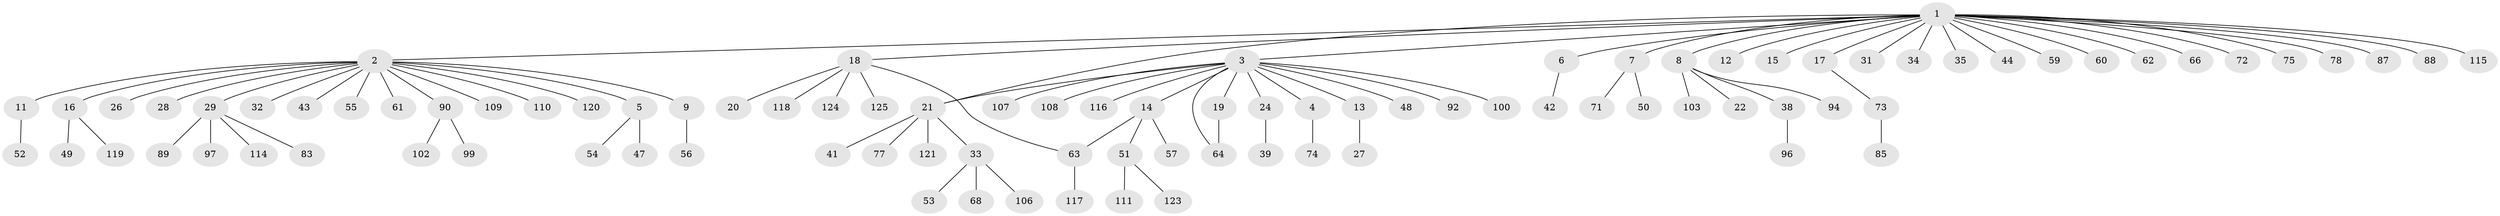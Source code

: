 // Generated by graph-tools (version 1.1) at 2025/51/02/27/25 19:51:55]
// undirected, 94 vertices, 96 edges
graph export_dot {
graph [start="1"]
  node [color=gray90,style=filled];
  1 [super="+70"];
  2 [super="+84"];
  3 [super="+91"];
  4 [super="+10"];
  5 [super="+25"];
  6 [super="+45"];
  7 [super="+98"];
  8 [super="+40"];
  9 [super="+37"];
  11 [super="+67"];
  12;
  13;
  14 [super="+58"];
  15;
  16 [super="+23"];
  17 [super="+105"];
  18 [super="+104"];
  19 [super="+93"];
  20;
  21 [super="+36"];
  22 [super="+82"];
  24 [super="+69"];
  26;
  27 [super="+95"];
  28;
  29 [super="+30"];
  31;
  32;
  33 [super="+46"];
  34;
  35;
  38;
  39;
  41;
  42;
  43;
  44;
  47;
  48;
  49;
  50 [super="+80"];
  51 [super="+86"];
  52;
  53;
  54 [super="+79"];
  55;
  56 [super="+101"];
  57 [super="+81"];
  59;
  60;
  61;
  62;
  63 [super="+113"];
  64 [super="+65"];
  66;
  68;
  71;
  72;
  73 [super="+76"];
  74;
  75;
  77;
  78;
  83;
  85;
  87 [super="+112"];
  88;
  89;
  90;
  92;
  94;
  96;
  97;
  99;
  100;
  102;
  103;
  106 [super="+122"];
  107;
  108;
  109;
  110;
  111;
  114;
  115;
  116;
  117;
  118;
  119;
  120;
  121;
  123;
  124;
  125;
  1 -- 2;
  1 -- 3;
  1 -- 6;
  1 -- 7;
  1 -- 8;
  1 -- 12;
  1 -- 15;
  1 -- 17;
  1 -- 18;
  1 -- 21;
  1 -- 31;
  1 -- 34;
  1 -- 35;
  1 -- 44;
  1 -- 59;
  1 -- 60;
  1 -- 62;
  1 -- 66;
  1 -- 72;
  1 -- 75;
  1 -- 78;
  1 -- 87;
  1 -- 88;
  1 -- 115;
  2 -- 5;
  2 -- 9;
  2 -- 11;
  2 -- 16;
  2 -- 26;
  2 -- 28;
  2 -- 29;
  2 -- 32;
  2 -- 43;
  2 -- 55;
  2 -- 61;
  2 -- 90;
  2 -- 109;
  2 -- 110;
  2 -- 120;
  3 -- 4;
  3 -- 13;
  3 -- 14;
  3 -- 19;
  3 -- 24;
  3 -- 48;
  3 -- 64;
  3 -- 92;
  3 -- 100;
  3 -- 107;
  3 -- 108;
  3 -- 116;
  3 -- 21;
  4 -- 74;
  5 -- 47;
  5 -- 54;
  6 -- 42;
  7 -- 50;
  7 -- 71;
  8 -- 22;
  8 -- 38;
  8 -- 103;
  8 -- 94;
  9 -- 56;
  11 -- 52;
  13 -- 27;
  14 -- 51;
  14 -- 57;
  14 -- 63;
  16 -- 49;
  16 -- 119;
  17 -- 73;
  18 -- 20;
  18 -- 118;
  18 -- 124;
  18 -- 125;
  18 -- 63;
  19 -- 64;
  21 -- 33;
  21 -- 41;
  21 -- 77;
  21 -- 121;
  24 -- 39;
  29 -- 83;
  29 -- 89;
  29 -- 97;
  29 -- 114;
  33 -- 106;
  33 -- 68;
  33 -- 53;
  38 -- 96;
  51 -- 111;
  51 -- 123;
  63 -- 117;
  73 -- 85;
  90 -- 99;
  90 -- 102;
}
